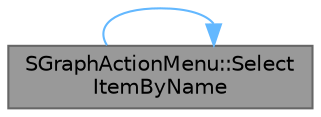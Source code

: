digraph "SGraphActionMenu::SelectItemByName"
{
 // INTERACTIVE_SVG=YES
 // LATEX_PDF_SIZE
  bgcolor="transparent";
  edge [fontname=Helvetica,fontsize=10,labelfontname=Helvetica,labelfontsize=10];
  node [fontname=Helvetica,fontsize=10,shape=box,height=0.2,width=0.4];
  rankdir="LR";
  Node1 [id="Node000001",label="SGraphActionMenu::Select\lItemByName",height=0.2,width=0.4,color="gray40", fillcolor="grey60", style="filled", fontcolor="black",tooltip="Selects an non-creation item in the list, searching by FName, deselects if name is none."];
  Node1 -> Node1 [id="edge1_Node000001_Node000001",color="steelblue1",style="solid",tooltip=" "];
}
